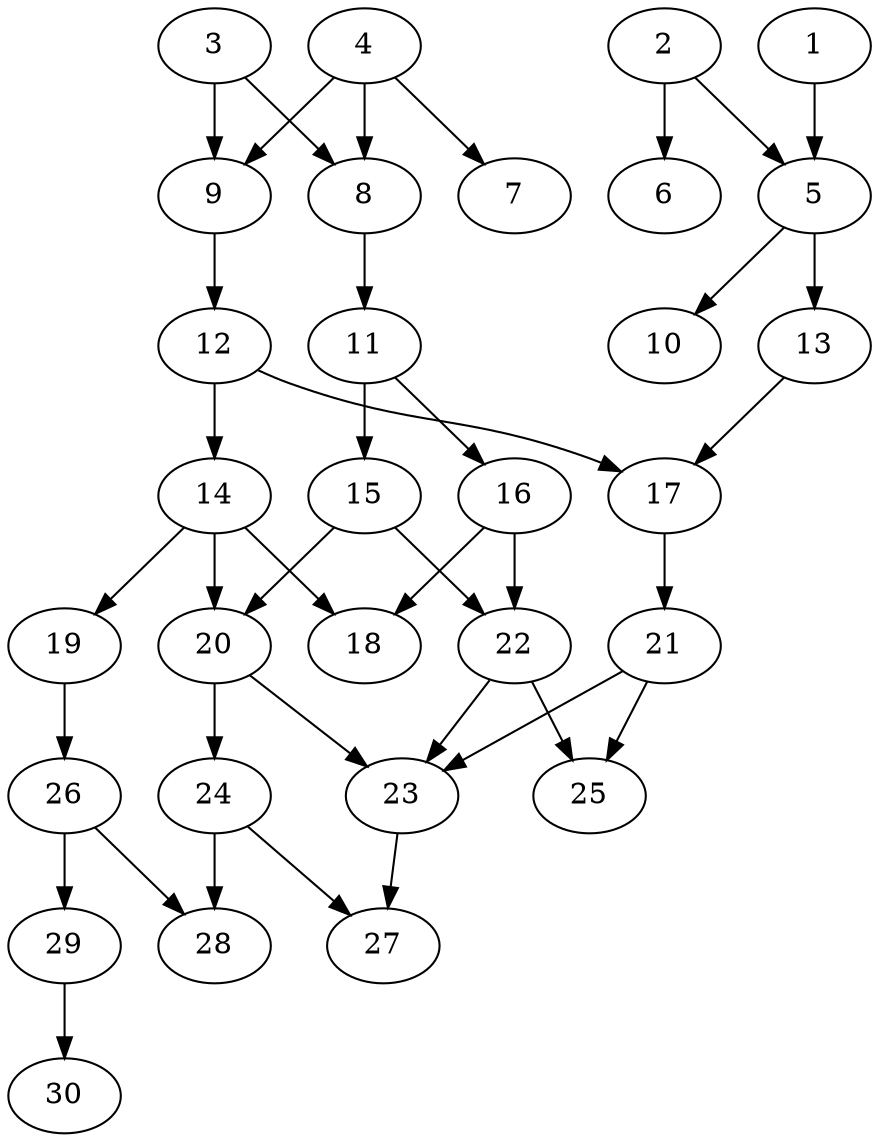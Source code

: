 // DAG automatically generated by daggen at Thu Oct  3 14:04:19 2019
// ./daggen --dot -n 30 --ccr 0.4 --fat 0.5 --regular 0.7 --density 0.5 --mindata 5242880 --maxdata 52428800 
digraph G {
  1 [size="122019840", alpha="0.01", expect_size="48807936"] 
  1 -> 5 [size ="48807936"]
  2 [size="57971200", alpha="0.04", expect_size="23188480"] 
  2 -> 5 [size ="23188480"]
  2 -> 6 [size ="23188480"]
  3 [size="51486720", alpha="0.05", expect_size="20594688"] 
  3 -> 8 [size ="20594688"]
  3 -> 9 [size ="20594688"]
  4 [size="110584320", alpha="0.00", expect_size="44233728"] 
  4 -> 7 [size ="44233728"]
  4 -> 8 [size ="44233728"]
  4 -> 9 [size ="44233728"]
  5 [size="59489280", alpha="0.07", expect_size="23795712"] 
  5 -> 10 [size ="23795712"]
  5 -> 13 [size ="23795712"]
  6 [size="36533760", alpha="0.04", expect_size="14613504"] 
  7 [size="125478400", alpha="0.00", expect_size="50191360"] 
  8 [size="79631360", alpha="0.08", expect_size="31852544"] 
  8 -> 11 [size ="31852544"]
  9 [size="49390080", alpha="0.15", expect_size="19756032"] 
  9 -> 12 [size ="19756032"]
  10 [size="108912640", alpha="0.16", expect_size="43565056"] 
  11 [size="124851200", alpha="0.07", expect_size="49940480"] 
  11 -> 15 [size ="49940480"]
  11 -> 16 [size ="49940480"]
  12 [size="14535680", alpha="0.01", expect_size="5814272"] 
  12 -> 14 [size ="5814272"]
  12 -> 17 [size ="5814272"]
  13 [size="36587520", alpha="0.19", expect_size="14635008"] 
  13 -> 17 [size ="14635008"]
  14 [size="64985600", alpha="0.01", expect_size="25994240"] 
  14 -> 18 [size ="25994240"]
  14 -> 19 [size ="25994240"]
  14 -> 20 [size ="25994240"]
  15 [size="65223680", alpha="0.07", expect_size="26089472"] 
  15 -> 20 [size ="26089472"]
  15 -> 22 [size ="26089472"]
  16 [size="104327680", alpha="0.07", expect_size="41731072"] 
  16 -> 18 [size ="41731072"]
  16 -> 22 [size ="41731072"]
  17 [size="129006080", alpha="0.13", expect_size="51602432"] 
  17 -> 21 [size ="51602432"]
  18 [size="129098240", alpha="0.12", expect_size="51639296"] 
  19 [size="58342400", alpha="0.16", expect_size="23336960"] 
  19 -> 26 [size ="23336960"]
  20 [size="29849600", alpha="0.08", expect_size="11939840"] 
  20 -> 23 [size ="11939840"]
  20 -> 24 [size ="11939840"]
  21 [size="125089280", alpha="0.18", expect_size="50035712"] 
  21 -> 23 [size ="50035712"]
  21 -> 25 [size ="50035712"]
  22 [size="49556480", alpha="0.16", expect_size="19822592"] 
  22 -> 23 [size ="19822592"]
  22 -> 25 [size ="19822592"]
  23 [size="56988160", alpha="0.01", expect_size="22795264"] 
  23 -> 27 [size ="22795264"]
  24 [size="48504320", alpha="0.02", expect_size="19401728"] 
  24 -> 27 [size ="19401728"]
  24 -> 28 [size ="19401728"]
  25 [size="52203520", alpha="0.10", expect_size="20881408"] 
  26 [size="93744640", alpha="0.03", expect_size="37497856"] 
  26 -> 28 [size ="37497856"]
  26 -> 29 [size ="37497856"]
  27 [size="18600960", alpha="0.15", expect_size="7440384"] 
  28 [size="97231360", alpha="0.18", expect_size="38892544"] 
  29 [size="51082240", alpha="0.08", expect_size="20432896"] 
  29 -> 30 [size ="20432896"]
  30 [size="26946560", alpha="0.13", expect_size="10778624"] 
}
